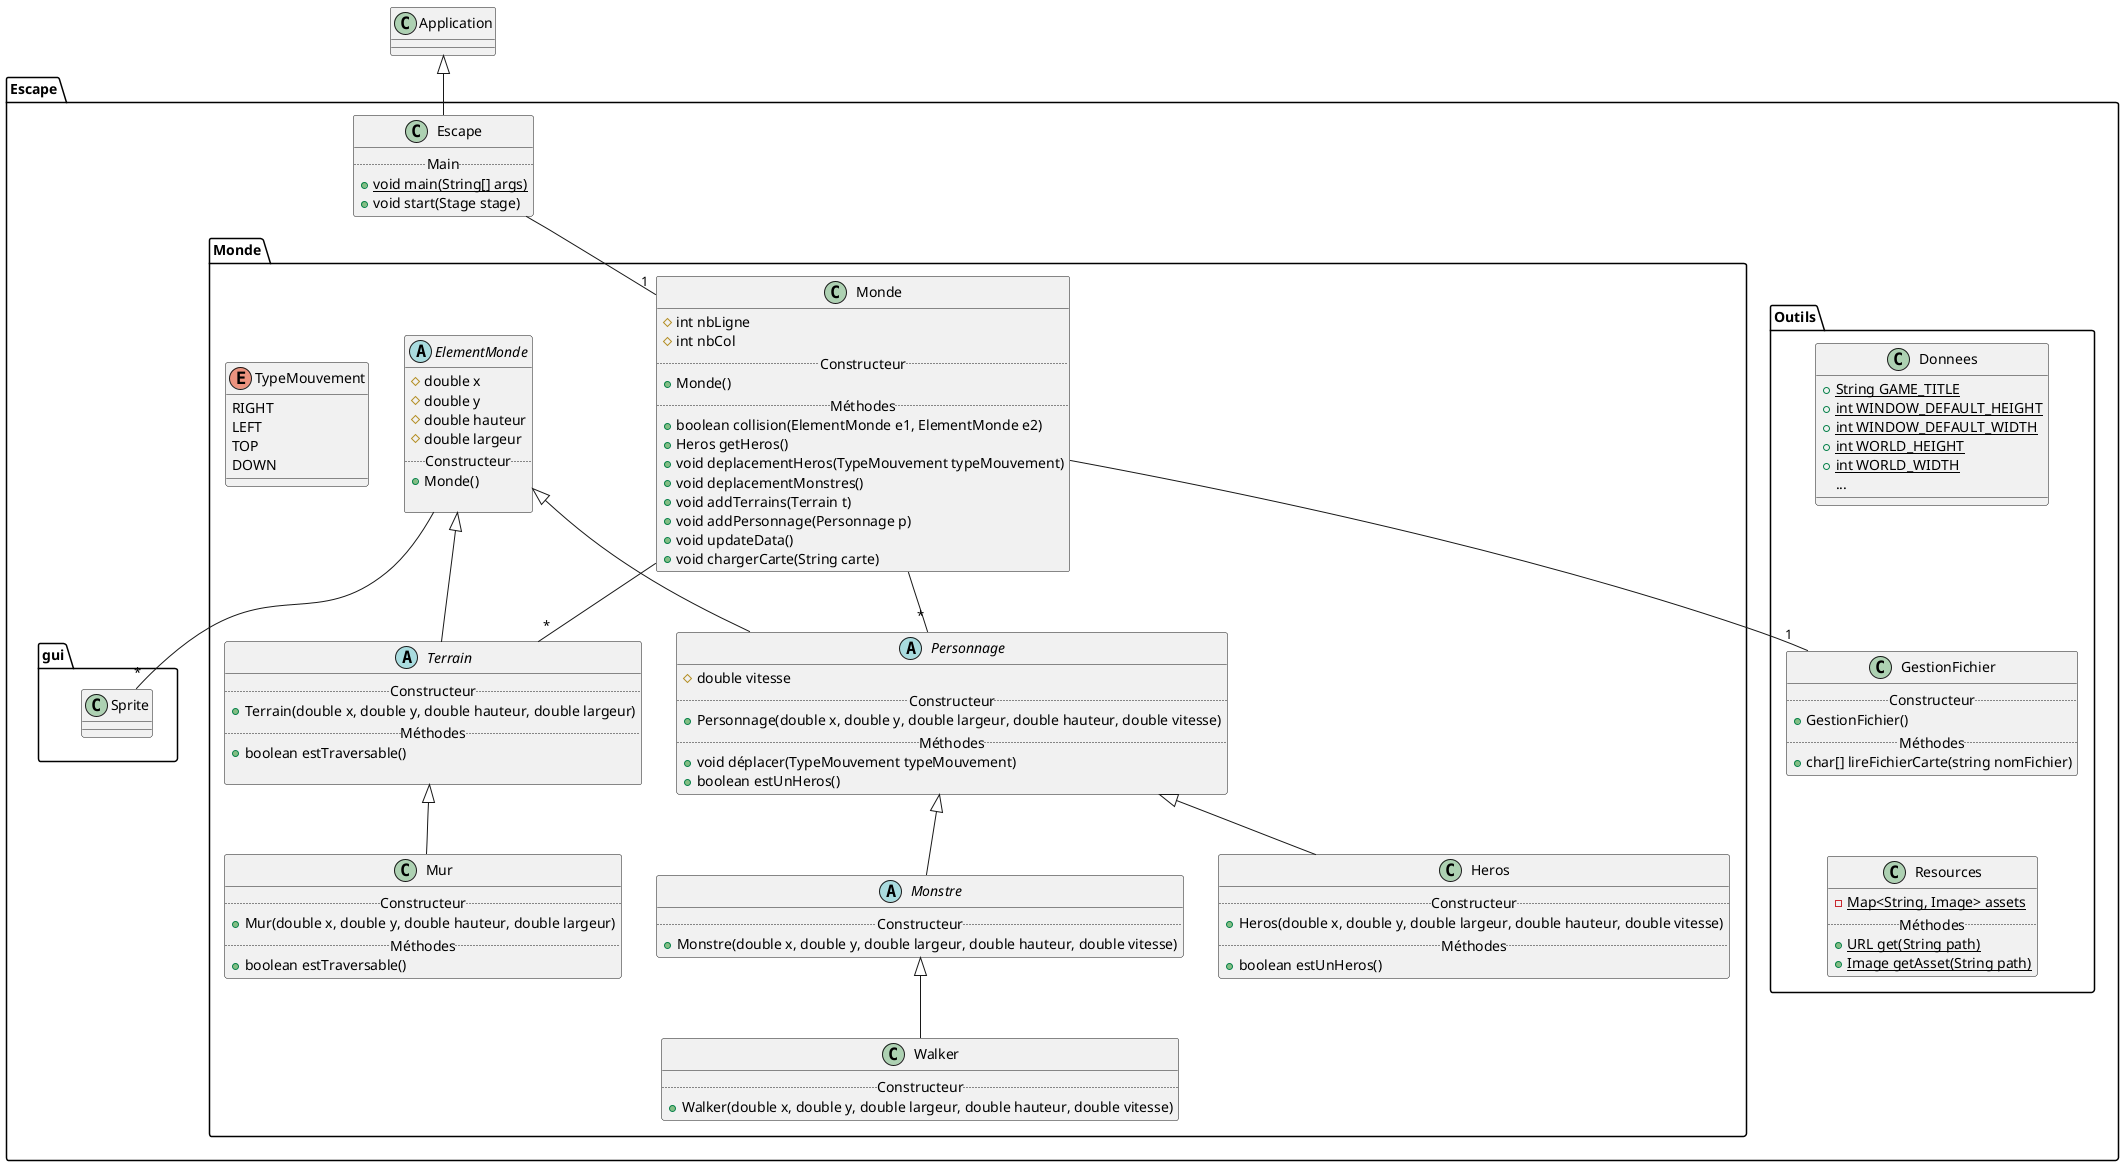 @startuml
package Escape {

  package Monde {
    abstract class ElementMonde {
      # double x
      # double y
      # double hauteur
      # double largeur
      ..Constructeur..
      + Monde()

    }
    abstract class Terrain {
      ..Constructeur..
      + Terrain(double x, double y, double hauteur, double largeur)
      ..Méthodes..
      + boolean estTraversable()

    }

    class Mur {
      ..Constructeur..
      + Mur(double x, double y, double hauteur, double largeur)
      ..Méthodes..
      + boolean estTraversable()
    }


    abstract class Personnage {
      # double vitesse
      ..Constructeur..
      + Personnage(double x, double y, double largeur, double hauteur, double vitesse)
      ..Méthodes..
      + void déplacer(TypeMouvement typeMouvement)
      + boolean estUnHeros()
    }

    enum TypeMouvement{
        RIGHT
        LEFT
        TOP
        DOWN
    }

    class Heros {
      ..Constructeur..
      + Heros(double x, double y, double largeur, double hauteur, double vitesse)
      ..Méthodes..
      + boolean estUnHeros()
    }

    abstract class Monstre {
      ..Constructeur..
      + Monstre(double x, double y, double largeur, double hauteur, double vitesse)
    }

    class Walker {
      ..Constructeur..
      + Walker(double x, double y, double largeur, double hauteur, double vitesse)
    }

    class Monde {
      # int nbLigne
      # int nbCol
      ..Constructeur..
      + Monde()
      ..Méthodes..
      + boolean collision(ElementMonde e1, ElementMonde e2)
      + Heros getHeros()
      + void deplacementHeros(TypeMouvement typeMouvement)
      + void deplacementMonstres()
      + void addTerrains(Terrain t)
      + void addPersonnage(Personnage p)
      + void updateData()
      + void chargerCarte(String carte)
    }
  }

  class Escape {
    ..Main..
    + {static} void main(String[] args)
    + void start(Stage stage)
  }

  package Outils {
    class Donnees {
        + {static} String GAME_TITLE
        + {static} int WINDOW_DEFAULT_HEIGHT
        + {static} int WINDOW_DEFAULT_WIDTH
        + {static} int WORLD_HEIGHT
        + {static} int WORLD_WIDTH
        ...
    }

    class GestionFichier {
        ..Constructeur..
        + GestionFichier()
        ..Méthodes..
        + char[] lireFichierCarte(string nomFichier)
    }

    class Resources {
        - {static} Map<String, Image> assets
        ..Méthodes..
        + {static} URL get(String path)
        + {static} Image getAsset(String path)
    }
  }

  package gui {
    class Sprite
  }
}

class Application


' force layout
Escape.Escape -[hidden]-> Escape.gui
Resources -[hidden]up-> GestionFichier
GestionFichier -[hidden]up-> Donnees
TypeMouvement -[hidden]right-> ElementMonde


Escape.Escape -- "1" Escape.Monde.Monde
Personnage -up-|> ElementMonde
Heros -up-|> Personnage
Monstre -up-|> Personnage
Walker -up-|> Monstre

Terrain -up-|> ElementMonde
Mur -up-|> Terrain
Escape.Escape -up-|> Application


Escape.Monde.Monde -- "*" Personnage
Escape.Monde.Monde -- "*" Terrain

Escape.Monde.Monde -- "1" GestionFichier

ElementMonde --"*" Escape.gui.Sprite

@enduml
